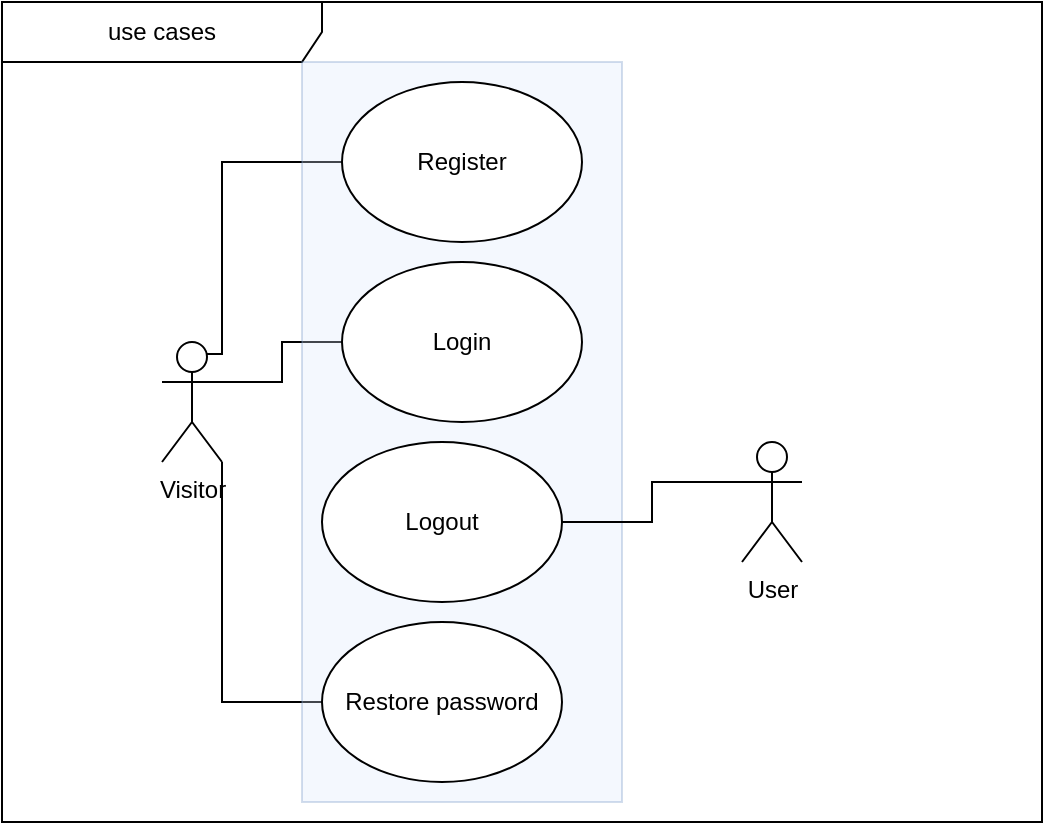 <mxfile version="23.0.2" type="device">
  <diagram name="Page-1" id="m-kjkgAoQ4sqhnd3K9b-">
    <mxGraphModel dx="1434" dy="854" grid="1" gridSize="10" guides="1" tooltips="1" connect="1" arrows="1" fold="1" page="1" pageScale="1" pageWidth="1200" pageHeight="1920" math="0" shadow="0">
      <root>
        <mxCell id="0" />
        <mxCell id="1" parent="0" />
        <mxCell id="mV7aUDMj5YlU1B_0qr5b-7" style="edgeStyle=orthogonalEdgeStyle;rounded=0;orthogonalLoop=1;jettySize=auto;html=1;exitX=0.75;exitY=0.1;exitDx=0;exitDy=0;exitPerimeter=0;entryX=0;entryY=0.5;entryDx=0;entryDy=0;endArrow=none;endFill=0;" parent="1" source="mV7aUDMj5YlU1B_0qr5b-1" target="mV7aUDMj5YlU1B_0qr5b-2" edge="1">
          <mxGeometry relative="1" as="geometry">
            <Array as="points">
              <mxPoint x="390" y="376" />
              <mxPoint x="390" y="280" />
            </Array>
          </mxGeometry>
        </mxCell>
        <mxCell id="mV7aUDMj5YlU1B_0qr5b-8" style="edgeStyle=orthogonalEdgeStyle;rounded=0;orthogonalLoop=1;jettySize=auto;html=1;exitX=1;exitY=0.333;exitDx=0;exitDy=0;exitPerimeter=0;entryX=0;entryY=0.5;entryDx=0;entryDy=0;endArrow=none;endFill=0;" parent="1" source="mV7aUDMj5YlU1B_0qr5b-1" target="mV7aUDMj5YlU1B_0qr5b-3" edge="1">
          <mxGeometry relative="1" as="geometry" />
        </mxCell>
        <mxCell id="mV7aUDMj5YlU1B_0qr5b-10" style="edgeStyle=orthogonalEdgeStyle;rounded=0;orthogonalLoop=1;jettySize=auto;html=1;exitX=1;exitY=1;exitDx=0;exitDy=0;exitPerimeter=0;entryX=0;entryY=0.5;entryDx=0;entryDy=0;endArrow=none;endFill=0;" parent="1" source="mV7aUDMj5YlU1B_0qr5b-1" target="mV7aUDMj5YlU1B_0qr5b-4" edge="1">
          <mxGeometry relative="1" as="geometry" />
        </mxCell>
        <mxCell id="mV7aUDMj5YlU1B_0qr5b-1" value="Visitor" style="shape=umlActor;verticalLabelPosition=bottom;verticalAlign=top;html=1;outlineConnect=0;" parent="1" vertex="1">
          <mxGeometry x="360" y="370" width="30" height="60" as="geometry" />
        </mxCell>
        <mxCell id="mV7aUDMj5YlU1B_0qr5b-11" value="use cases" style="shape=umlFrame;whiteSpace=wrap;html=1;pointerEvents=0;recursiveResize=0;container=1;collapsible=0;width=160;" parent="1" vertex="1">
          <mxGeometry x="280" y="200" width="520" height="410" as="geometry" />
        </mxCell>
        <mxCell id="yTSK--ZQRFFE_ojuT4Y_-4" value="" style="rounded=0;whiteSpace=wrap;html=1;opacity=30;fillColor=#dae8fc;strokeColor=#6c8ebf;" vertex="1" parent="mV7aUDMj5YlU1B_0qr5b-11">
          <mxGeometry x="150" y="30" width="160" height="370" as="geometry" />
        </mxCell>
        <mxCell id="yTSK--ZQRFFE_ojuT4Y_-1" value="User" style="shape=umlActor;verticalLabelPosition=bottom;verticalAlign=top;html=1;outlineConnect=0;" vertex="1" parent="mV7aUDMj5YlU1B_0qr5b-11">
          <mxGeometry x="370" y="220" width="30" height="60" as="geometry" />
        </mxCell>
        <mxCell id="yTSK--ZQRFFE_ojuT4Y_-2" style="edgeStyle=orthogonalEdgeStyle;rounded=0;orthogonalLoop=1;jettySize=auto;html=1;exitX=0;exitY=0.333;exitDx=0;exitDy=0;exitPerimeter=0;entryX=1;entryY=0.5;entryDx=0;entryDy=0;endArrow=none;endFill=0;" edge="1" parent="1" source="yTSK--ZQRFFE_ojuT4Y_-1" target="mV7aUDMj5YlU1B_0qr5b-6">
          <mxGeometry relative="1" as="geometry" />
        </mxCell>
        <mxCell id="mV7aUDMj5YlU1B_0qr5b-2" value="Register" style="ellipse;whiteSpace=wrap;html=1;" parent="1" vertex="1">
          <mxGeometry x="450" y="240" width="120" height="80" as="geometry" />
        </mxCell>
        <mxCell id="mV7aUDMj5YlU1B_0qr5b-3" value="Login" style="ellipse;whiteSpace=wrap;html=1;" parent="1" vertex="1">
          <mxGeometry x="450" y="330" width="120" height="80" as="geometry" />
        </mxCell>
        <mxCell id="mV7aUDMj5YlU1B_0qr5b-6" value="Logout" style="ellipse;whiteSpace=wrap;html=1;" parent="1" vertex="1">
          <mxGeometry x="440" y="420" width="120" height="80" as="geometry" />
        </mxCell>
        <mxCell id="mV7aUDMj5YlU1B_0qr5b-4" value="Restore password" style="ellipse;whiteSpace=wrap;html=1;" parent="1" vertex="1">
          <mxGeometry x="440" y="510" width="120" height="80" as="geometry" />
        </mxCell>
      </root>
    </mxGraphModel>
  </diagram>
</mxfile>
